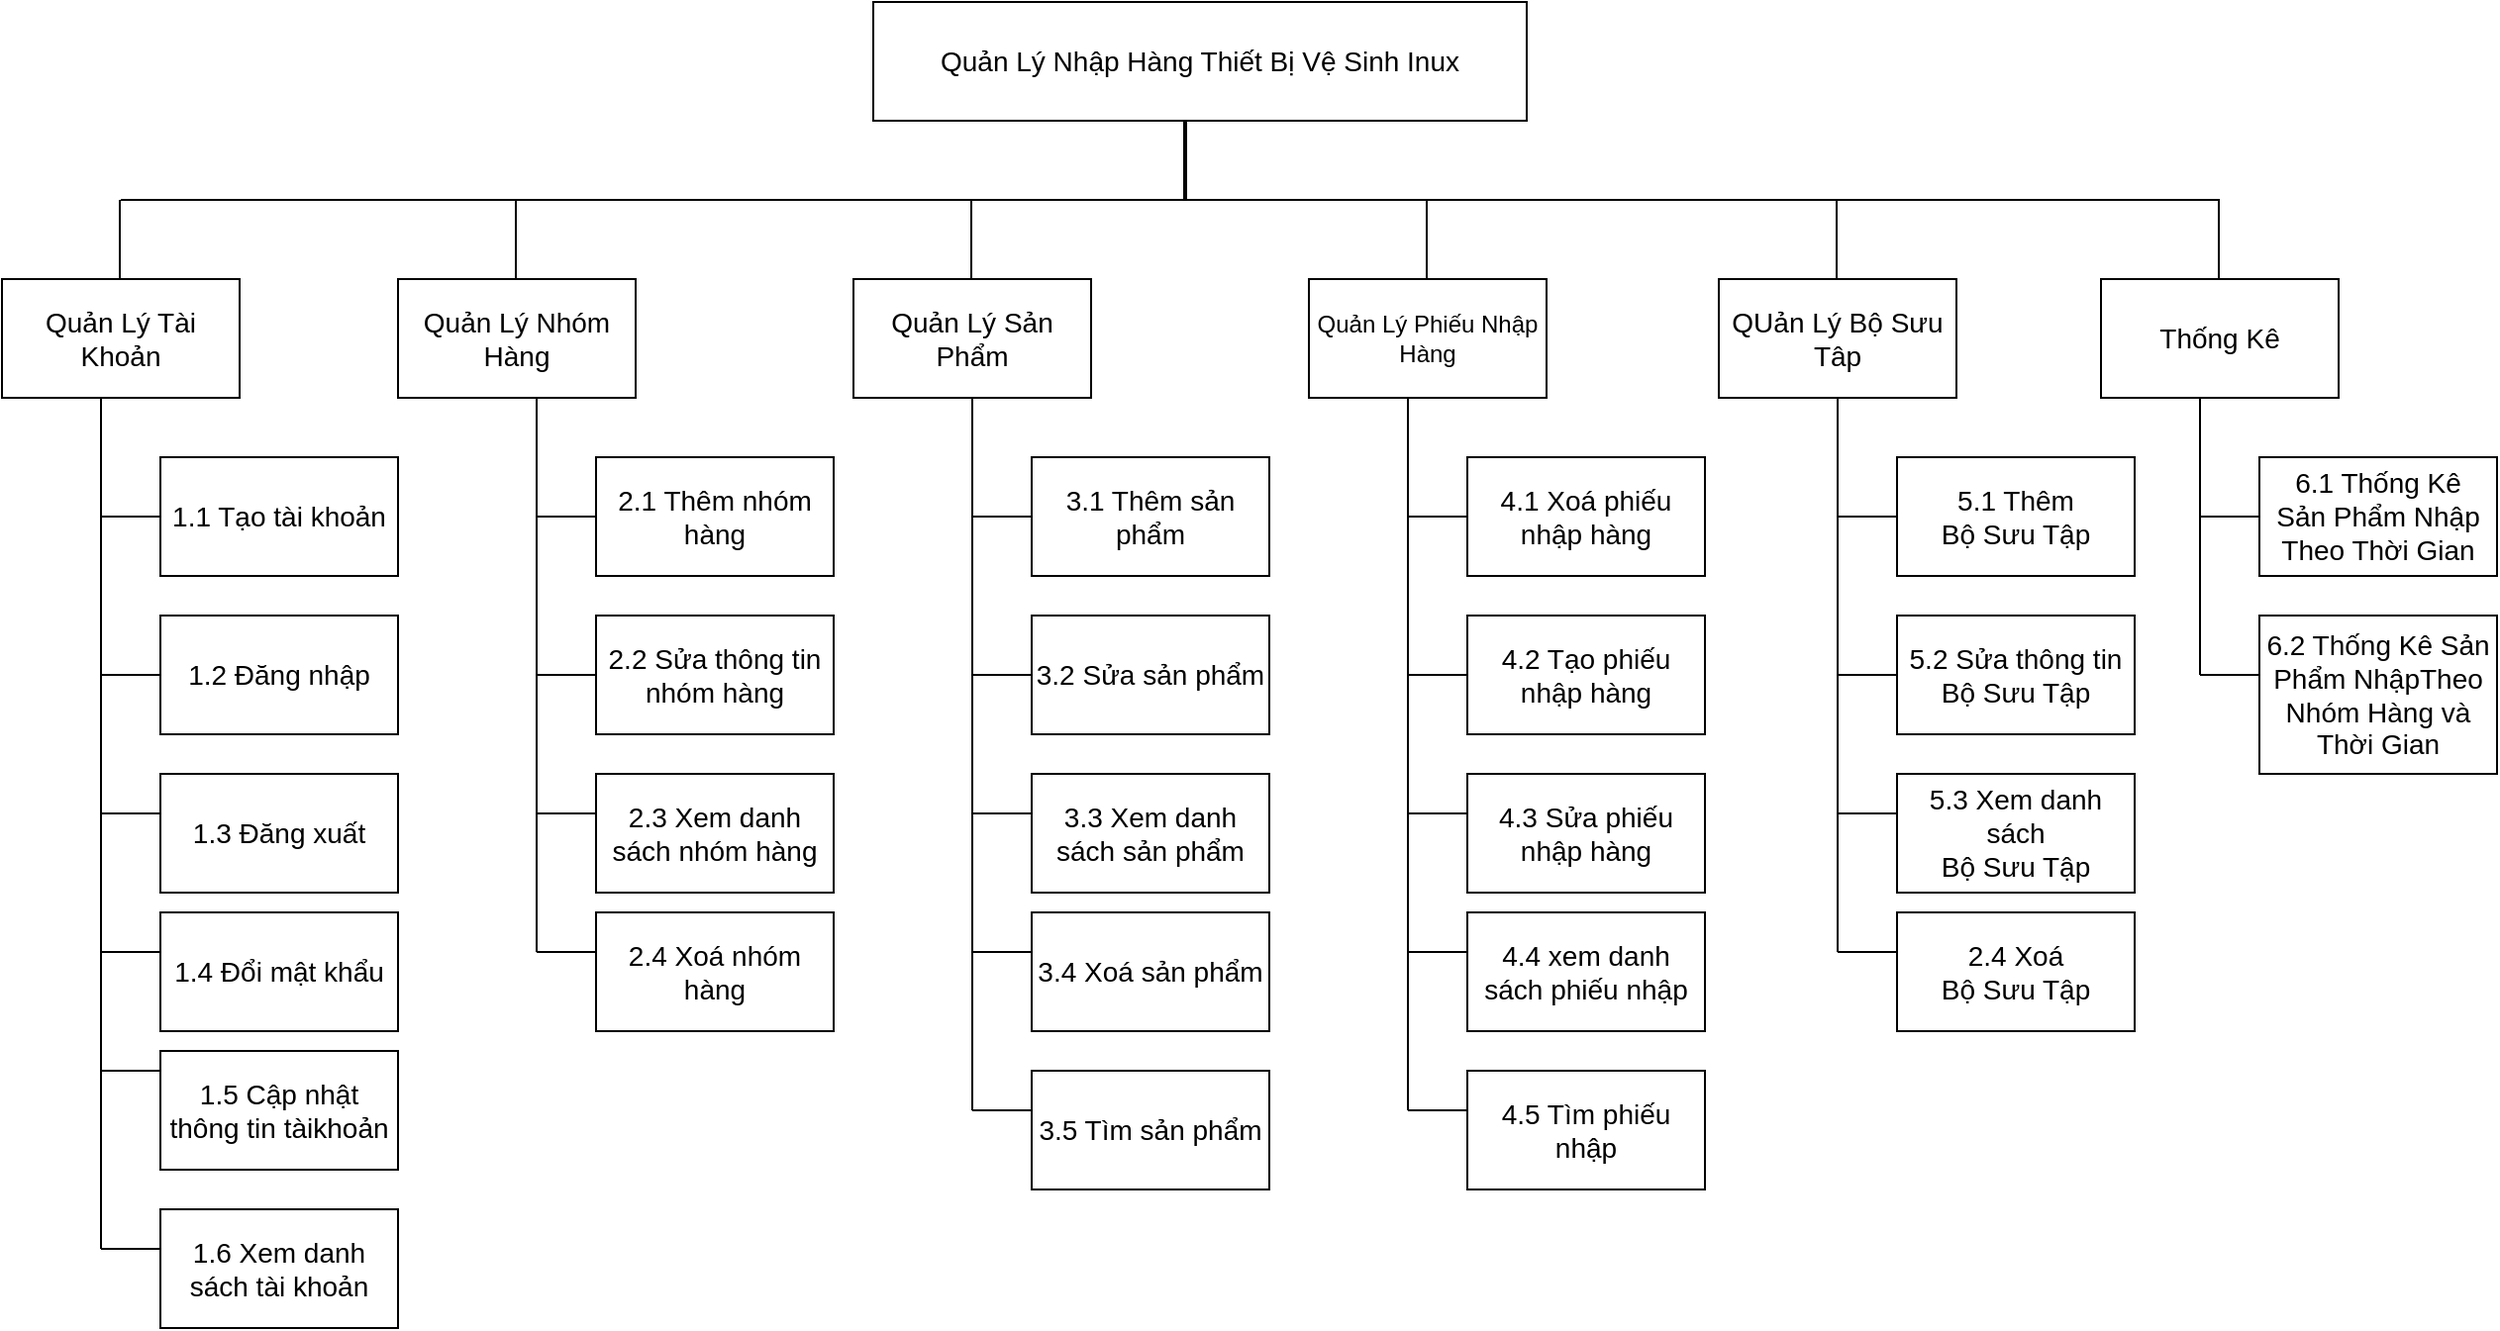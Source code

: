 <mxfile version="13.7.3" type="device"><diagram id="pxkZBzpLknWU2FIUt_qD" name="Page-1"><mxGraphModel dx="1695" dy="1630" grid="1" gridSize="10" guides="1" tooltips="1" connect="1" arrows="1" fold="1" page="1" pageScale="1" pageWidth="827" pageHeight="1169" math="0" shadow="0"><root><mxCell id="0"/><mxCell id="1" parent="0"/><mxCell id="99qyA-vtCgBqnXkUfbwP-1" value="&lt;font style=&quot;font-size: 14px&quot;&gt;Quản Lý Nhập Hàng Thiết Bị Vệ Sinh Inux&lt;br&gt;&lt;/font&gt;" style="rounded=0;whiteSpace=wrap;html=1;" parent="1" vertex="1"><mxGeometry x="400" y="-50" width="330" height="60" as="geometry"/></mxCell><mxCell id="99qyA-vtCgBqnXkUfbwP-2" value="" style="shape=link;html=1;width=-1;" parent="1" edge="1"><mxGeometry width="100" relative="1" as="geometry"><mxPoint x="557.5" y="10" as="sourcePoint"/><mxPoint x="557.5" y="50" as="targetPoint"/></mxGeometry></mxCell><mxCell id="99qyA-vtCgBqnXkUfbwP-4" value="" style="endArrow=none;html=1;" parent="1" edge="1"><mxGeometry width="50" height="50" relative="1" as="geometry"><mxPoint x="20" y="50" as="sourcePoint"/><mxPoint x="1080" y="50" as="targetPoint"/></mxGeometry></mxCell><mxCell id="99qyA-vtCgBqnXkUfbwP-5" value="" style="endArrow=none;html=1;" parent="1" edge="1"><mxGeometry width="50" height="50" relative="1" as="geometry"><mxPoint x="10" y="150" as="sourcePoint"/><mxPoint x="10" y="580" as="targetPoint"/></mxGeometry></mxCell><mxCell id="99qyA-vtCgBqnXkUfbwP-6" value="" style="endArrow=none;html=1;" parent="1" edge="1"><mxGeometry width="50" height="50" relative="1" as="geometry"><mxPoint x="10" y="210" as="sourcePoint"/><mxPoint x="40" y="210" as="targetPoint"/></mxGeometry></mxCell><mxCell id="99qyA-vtCgBqnXkUfbwP-7" value="" style="endArrow=none;html=1;" parent="1" edge="1"><mxGeometry width="50" height="50" relative="1" as="geometry"><mxPoint x="10" y="290" as="sourcePoint"/><mxPoint x="40" y="290" as="targetPoint"/></mxGeometry></mxCell><mxCell id="99qyA-vtCgBqnXkUfbwP-8" value="" style="endArrow=none;html=1;" parent="1" edge="1"><mxGeometry width="50" height="50" relative="1" as="geometry"><mxPoint x="10" y="430" as="sourcePoint"/><mxPoint x="40" y="430" as="targetPoint"/></mxGeometry></mxCell><mxCell id="99qyA-vtCgBqnXkUfbwP-9" value="" style="endArrow=none;html=1;" parent="1" edge="1"><mxGeometry width="50" height="50" relative="1" as="geometry"><mxPoint x="10" y="490" as="sourcePoint"/><mxPoint x="40" y="490" as="targetPoint"/></mxGeometry></mxCell><mxCell id="99qyA-vtCgBqnXkUfbwP-10" value="" style="endArrow=none;html=1;" parent="1" edge="1"><mxGeometry width="50" height="50" relative="1" as="geometry"><mxPoint x="10" y="360" as="sourcePoint"/><mxPoint x="40" y="360" as="targetPoint"/></mxGeometry></mxCell><mxCell id="99qyA-vtCgBqnXkUfbwP-11" value="&lt;font style=&quot;font-size: 14px&quot;&gt;&lt;span&gt;1.1 Tạo tài khoản&lt;/span&gt;&lt;/font&gt;" style="rounded=0;whiteSpace=wrap;html=1;" parent="1" vertex="1"><mxGeometry x="40" y="180" width="120" height="60" as="geometry"/></mxCell><mxCell id="99qyA-vtCgBqnXkUfbwP-12" value="&lt;font style=&quot;font-size: 14px&quot;&gt;&lt;span&gt;1.2 Đăng nhập&lt;/span&gt;&lt;/font&gt;" style="rounded=0;whiteSpace=wrap;html=1;" parent="1" vertex="1"><mxGeometry x="40" y="260" width="120" height="60" as="geometry"/></mxCell><mxCell id="99qyA-vtCgBqnXkUfbwP-13" value="&lt;font style=&quot;font-size: 14px&quot;&gt;&lt;span&gt;1.3 Đăng xuất&lt;/span&gt;&lt;/font&gt;" style="rounded=0;whiteSpace=wrap;html=1;" parent="1" vertex="1"><mxGeometry x="40" y="340" width="120" height="60" as="geometry"/></mxCell><mxCell id="99qyA-vtCgBqnXkUfbwP-14" value="&lt;font style=&quot;font-size: 14px&quot;&gt;&lt;span&gt;1.4 Đổi mật khẩu&lt;/span&gt;&lt;/font&gt;" style="rounded=0;whiteSpace=wrap;html=1;" parent="1" vertex="1"><mxGeometry x="40" y="410" width="120" height="60" as="geometry"/></mxCell><mxCell id="99qyA-vtCgBqnXkUfbwP-15" value="" style="endArrow=none;html=1;" parent="1" edge="1"><mxGeometry width="50" height="50" relative="1" as="geometry"><mxPoint x="230" y="150" as="sourcePoint"/><mxPoint x="230" y="430" as="targetPoint"/></mxGeometry></mxCell><mxCell id="99qyA-vtCgBqnXkUfbwP-16" value="" style="endArrow=none;html=1;" parent="1" edge="1"><mxGeometry width="50" height="50" relative="1" as="geometry"><mxPoint x="230" y="210" as="sourcePoint"/><mxPoint x="260" y="210" as="targetPoint"/></mxGeometry></mxCell><mxCell id="99qyA-vtCgBqnXkUfbwP-17" value="" style="endArrow=none;html=1;" parent="1" edge="1"><mxGeometry width="50" height="50" relative="1" as="geometry"><mxPoint x="230" y="290" as="sourcePoint"/><mxPoint x="260" y="290" as="targetPoint"/></mxGeometry></mxCell><mxCell id="99qyA-vtCgBqnXkUfbwP-18" value="" style="endArrow=none;html=1;" parent="1" edge="1"><mxGeometry width="50" height="50" relative="1" as="geometry"><mxPoint x="230" y="430" as="sourcePoint"/><mxPoint x="260" y="430" as="targetPoint"/></mxGeometry></mxCell><mxCell id="99qyA-vtCgBqnXkUfbwP-20" value="" style="endArrow=none;html=1;" parent="1" edge="1"><mxGeometry width="50" height="50" relative="1" as="geometry"><mxPoint x="230" y="360" as="sourcePoint"/><mxPoint x="260" y="360" as="targetPoint"/></mxGeometry></mxCell><mxCell id="99qyA-vtCgBqnXkUfbwP-21" value="&lt;font style=&quot;font-size: 14px&quot;&gt;&lt;span&gt;2.1 Thêm nhóm hàng&lt;/span&gt;&lt;/font&gt;" style="rounded=0;whiteSpace=wrap;html=1;" parent="1" vertex="1"><mxGeometry x="260" y="180" width="120" height="60" as="geometry"/></mxCell><mxCell id="99qyA-vtCgBqnXkUfbwP-22" value="&lt;font style=&quot;font-size: 14px&quot;&gt;&lt;span&gt;2.2 Sửa thông tin nhóm hàng&lt;/span&gt;&lt;/font&gt;" style="rounded=0;whiteSpace=wrap;html=1;" parent="1" vertex="1"><mxGeometry x="260" y="260" width="120" height="60" as="geometry"/></mxCell><mxCell id="99qyA-vtCgBqnXkUfbwP-23" value="&lt;font style=&quot;font-size: 14px&quot;&gt;&lt;span&gt;2.3 Xem danh sách nhóm hàng&lt;/span&gt;&lt;/font&gt;" style="rounded=0;whiteSpace=wrap;html=1;" parent="1" vertex="1"><mxGeometry x="260" y="340" width="120" height="60" as="geometry"/></mxCell><mxCell id="99qyA-vtCgBqnXkUfbwP-24" value="&lt;font style=&quot;font-size: 14px&quot;&gt;&lt;span&gt;2.4 Xoá nhóm hàng&lt;/span&gt;&lt;/font&gt;" style="rounded=0;whiteSpace=wrap;html=1;" parent="1" vertex="1"><mxGeometry x="260" y="410" width="120" height="60" as="geometry"/></mxCell><mxCell id="99qyA-vtCgBqnXkUfbwP-25" value="" style="endArrow=none;html=1;" parent="1" edge="1"><mxGeometry width="50" height="50" relative="1" as="geometry"><mxPoint x="450" y="150" as="sourcePoint"/><mxPoint x="450" y="510" as="targetPoint"/></mxGeometry></mxCell><mxCell id="99qyA-vtCgBqnXkUfbwP-26" value="" style="endArrow=none;html=1;" parent="1" edge="1"><mxGeometry width="50" height="50" relative="1" as="geometry"><mxPoint x="450" y="210" as="sourcePoint"/><mxPoint x="480" y="210" as="targetPoint"/></mxGeometry></mxCell><mxCell id="99qyA-vtCgBqnXkUfbwP-27" value="" style="endArrow=none;html=1;" parent="1" edge="1"><mxGeometry width="50" height="50" relative="1" as="geometry"><mxPoint x="450" y="290" as="sourcePoint"/><mxPoint x="480" y="290" as="targetPoint"/></mxGeometry></mxCell><mxCell id="99qyA-vtCgBqnXkUfbwP-28" value="" style="endArrow=none;html=1;" parent="1" edge="1"><mxGeometry width="50" height="50" relative="1" as="geometry"><mxPoint x="450" y="430" as="sourcePoint"/><mxPoint x="480" y="430" as="targetPoint"/></mxGeometry></mxCell><mxCell id="99qyA-vtCgBqnXkUfbwP-30" value="" style="endArrow=none;html=1;" parent="1" edge="1"><mxGeometry width="50" height="50" relative="1" as="geometry"><mxPoint x="450" y="360" as="sourcePoint"/><mxPoint x="480" y="360" as="targetPoint"/></mxGeometry></mxCell><mxCell id="99qyA-vtCgBqnXkUfbwP-31" value="&lt;font style=&quot;font-size: 14px&quot;&gt;&lt;span&gt;3.1 Thêm sản phẩm&lt;/span&gt;&lt;/font&gt;" style="rounded=0;whiteSpace=wrap;html=1;" parent="1" vertex="1"><mxGeometry x="480" y="180" width="120" height="60" as="geometry"/></mxCell><mxCell id="99qyA-vtCgBqnXkUfbwP-32" value="&lt;font style=&quot;font-size: 14px&quot;&gt;&lt;span&gt;3.2 Sửa sản phẩm&lt;/span&gt;&lt;/font&gt;" style="rounded=0;whiteSpace=wrap;html=1;" parent="1" vertex="1"><mxGeometry x="480" y="260" width="120" height="60" as="geometry"/></mxCell><mxCell id="99qyA-vtCgBqnXkUfbwP-33" value="&lt;font style=&quot;font-size: 14px&quot;&gt;&lt;span&gt;3.3 Xem danh sách sản phẩm&lt;/span&gt;&lt;/font&gt;" style="rounded=0;whiteSpace=wrap;html=1;" parent="1" vertex="1"><mxGeometry x="480" y="340" width="120" height="60" as="geometry"/></mxCell><mxCell id="99qyA-vtCgBqnXkUfbwP-34" value="&lt;font style=&quot;font-size: 14px&quot;&gt;&lt;span&gt;3.4 Xoá sản phẩm&lt;/span&gt;&lt;/font&gt;" style="rounded=0;whiteSpace=wrap;html=1;" parent="1" vertex="1"><mxGeometry x="480" y="410" width="120" height="60" as="geometry"/></mxCell><mxCell id="99qyA-vtCgBqnXkUfbwP-35" value="" style="endArrow=none;html=1;" parent="1" edge="1"><mxGeometry width="50" height="50" relative="1" as="geometry"><mxPoint x="670" y="150" as="sourcePoint"/><mxPoint x="670" y="510" as="targetPoint"/></mxGeometry></mxCell><mxCell id="99qyA-vtCgBqnXkUfbwP-36" value="" style="endArrow=none;html=1;" parent="1" edge="1"><mxGeometry width="50" height="50" relative="1" as="geometry"><mxPoint x="670" y="210" as="sourcePoint"/><mxPoint x="700" y="210" as="targetPoint"/></mxGeometry></mxCell><mxCell id="99qyA-vtCgBqnXkUfbwP-37" value="" style="endArrow=none;html=1;" parent="1" edge="1"><mxGeometry width="50" height="50" relative="1" as="geometry"><mxPoint x="670" y="290" as="sourcePoint"/><mxPoint x="700" y="290" as="targetPoint"/></mxGeometry></mxCell><mxCell id="99qyA-vtCgBqnXkUfbwP-38" value="" style="endArrow=none;html=1;" parent="1" edge="1"><mxGeometry width="50" height="50" relative="1" as="geometry"><mxPoint x="670" y="430" as="sourcePoint"/><mxPoint x="700" y="430" as="targetPoint"/></mxGeometry></mxCell><mxCell id="99qyA-vtCgBqnXkUfbwP-40" value="" style="endArrow=none;html=1;" parent="1" edge="1"><mxGeometry width="50" height="50" relative="1" as="geometry"><mxPoint x="670" y="360" as="sourcePoint"/><mxPoint x="700" y="360" as="targetPoint"/></mxGeometry></mxCell><mxCell id="99qyA-vtCgBqnXkUfbwP-41" value="&lt;font style=&quot;font-size: 14px&quot;&gt;&lt;span&gt;4.1 Xoá phiếu nhập hàng&lt;/span&gt;&lt;/font&gt;" style="rounded=0;whiteSpace=wrap;html=1;" parent="1" vertex="1"><mxGeometry x="700" y="180" width="120" height="60" as="geometry"/></mxCell><mxCell id="99qyA-vtCgBqnXkUfbwP-42" value="&lt;font style=&quot;font-size: 14px&quot;&gt;&lt;span&gt;4.2 Tạo phiếu nhập hàng&lt;/span&gt;&lt;/font&gt;" style="rounded=0;whiteSpace=wrap;html=1;" parent="1" vertex="1"><mxGeometry x="700" y="260" width="120" height="60" as="geometry"/></mxCell><mxCell id="99qyA-vtCgBqnXkUfbwP-43" value="&lt;font style=&quot;font-size: 14px&quot;&gt;&lt;span&gt;4.3 Sửa phiếu nhập hàng&lt;/span&gt;&lt;/font&gt;" style="rounded=0;whiteSpace=wrap;html=1;" parent="1" vertex="1"><mxGeometry x="700" y="340" width="120" height="60" as="geometry"/></mxCell><mxCell id="99qyA-vtCgBqnXkUfbwP-44" value="&lt;font style=&quot;font-size: 14px&quot;&gt;&lt;span&gt;4.4 xem danh sách phiếu nhập&lt;/span&gt;&lt;/font&gt;" style="rounded=0;whiteSpace=wrap;html=1;" parent="1" vertex="1"><mxGeometry x="700" y="410" width="120" height="60" as="geometry"/></mxCell><mxCell id="99qyA-vtCgBqnXkUfbwP-45" value="" style="endArrow=none;html=1;" parent="1" edge="1"><mxGeometry width="50" height="50" relative="1" as="geometry"><mxPoint x="1070" y="150" as="sourcePoint"/><mxPoint x="1070" y="290" as="targetPoint"/></mxGeometry></mxCell><mxCell id="99qyA-vtCgBqnXkUfbwP-46" value="" style="endArrow=none;html=1;" parent="1" edge="1"><mxGeometry width="50" height="50" relative="1" as="geometry"><mxPoint x="1070" y="210" as="sourcePoint"/><mxPoint x="1100" y="210" as="targetPoint"/></mxGeometry></mxCell><mxCell id="99qyA-vtCgBqnXkUfbwP-47" value="" style="endArrow=none;html=1;" parent="1" edge="1"><mxGeometry width="50" height="50" relative="1" as="geometry"><mxPoint x="1070" y="290" as="sourcePoint"/><mxPoint x="1100" y="290" as="targetPoint"/></mxGeometry></mxCell><mxCell id="99qyA-vtCgBqnXkUfbwP-51" value="&lt;table&gt;&lt;tbody&gt;&lt;tr&gt;&lt;td valign=&quot;top&quot;&gt;&lt;p&gt;&lt;font style=&quot;font-size: 14px&quot;&gt;&lt;span&gt;6.1 Thống Kê Sản Phẩm Nhập Theo Thời  Gian&lt;/span&gt;&lt;/font&gt;&lt;/p&gt;&lt;/td&gt;&lt;/tr&gt;&lt;/tbody&gt;&lt;/table&gt;" style="rounded=0;whiteSpace=wrap;html=1;" parent="1" vertex="1"><mxGeometry x="1100" y="180" width="120" height="60" as="geometry"/></mxCell><mxCell id="99qyA-vtCgBqnXkUfbwP-52" value="&lt;font style=&quot;font-size: 14px&quot;&gt;&lt;span&gt;6.2 Thống Kê Sản Phẩm NhậpTheo Nhóm Hàng và Thời Gian&lt;/span&gt;&lt;/font&gt;" style="rounded=0;whiteSpace=wrap;html=1;" parent="1" vertex="1"><mxGeometry x="1100" y="260" width="120" height="80" as="geometry"/></mxCell><mxCell id="99qyA-vtCgBqnXkUfbwP-56" value="&lt;font style=&quot;font-size: 14px&quot;&gt;&lt;span&gt;1.5 Cập nhật thông tin tàikhoản&lt;/span&gt;&lt;/font&gt;" style="rounded=0;whiteSpace=wrap;html=1;" parent="1" vertex="1"><mxGeometry x="40" y="480" width="120" height="60" as="geometry"/></mxCell><mxCell id="99qyA-vtCgBqnXkUfbwP-57" value="" style="endArrow=none;html=1;" parent="1" edge="1"><mxGeometry width="50" height="50" relative="1" as="geometry"><mxPoint x="10" y="580" as="sourcePoint"/><mxPoint x="40.0" y="580" as="targetPoint"/></mxGeometry></mxCell><mxCell id="99qyA-vtCgBqnXkUfbwP-58" value="&lt;font style=&quot;font-size: 14px&quot;&gt;&lt;span&gt;1.6 Xem danh sách tài khoản&lt;/span&gt;&lt;/font&gt;" style="rounded=0;whiteSpace=wrap;html=1;" parent="1" vertex="1"><mxGeometry x="40" y="560" width="120" height="60" as="geometry"/></mxCell><mxCell id="99qyA-vtCgBqnXkUfbwP-70" value="" style="endArrow=none;html=1;" parent="1" edge="1"><mxGeometry width="50" height="50" relative="1" as="geometry"><mxPoint x="887" y="150" as="sourcePoint"/><mxPoint x="887" y="430" as="targetPoint"/></mxGeometry></mxCell><mxCell id="99qyA-vtCgBqnXkUfbwP-71" value="" style="endArrow=none;html=1;" parent="1" edge="1"><mxGeometry width="50" height="50" relative="1" as="geometry"><mxPoint x="887" y="210" as="sourcePoint"/><mxPoint x="917.0" y="210" as="targetPoint"/></mxGeometry></mxCell><mxCell id="99qyA-vtCgBqnXkUfbwP-72" value="" style="endArrow=none;html=1;" parent="1" edge="1"><mxGeometry width="50" height="50" relative="1" as="geometry"><mxPoint x="887" y="290" as="sourcePoint"/><mxPoint x="917.0" y="290" as="targetPoint"/></mxGeometry></mxCell><mxCell id="99qyA-vtCgBqnXkUfbwP-73" value="" style="endArrow=none;html=1;" parent="1" edge="1"><mxGeometry width="50" height="50" relative="1" as="geometry"><mxPoint x="887" y="430" as="sourcePoint"/><mxPoint x="917.0" y="430" as="targetPoint"/></mxGeometry></mxCell><mxCell id="99qyA-vtCgBqnXkUfbwP-74" value="" style="endArrow=none;html=1;" parent="1" edge="1"><mxGeometry width="50" height="50" relative="1" as="geometry"><mxPoint x="887" y="360" as="sourcePoint"/><mxPoint x="917.0" y="360" as="targetPoint"/></mxGeometry></mxCell><mxCell id="99qyA-vtCgBqnXkUfbwP-75" value="&lt;font style=&quot;font-size: 14px&quot;&gt;&lt;span&gt;5.1 Thêm &lt;/span&gt;&lt;/font&gt;&lt;br&gt;&lt;font style=&quot;font-size: 14px&quot;&gt;&lt;span&gt;&lt;font style=&quot;font-size: 14px&quot;&gt;&lt;span&gt;Bộ Sưu Tập&lt;/span&gt;&lt;/font&gt;&lt;/span&gt;&lt;/font&gt;" style="rounded=0;whiteSpace=wrap;html=1;" parent="1" vertex="1"><mxGeometry x="917" y="180" width="120" height="60" as="geometry"/></mxCell><mxCell id="99qyA-vtCgBqnXkUfbwP-76" value="&lt;font style=&quot;font-size: 14px&quot;&gt;&lt;span&gt;5.2 Sửa thông tin Bộ Sưu Tập&lt;br&gt;&lt;/span&gt;&lt;/font&gt;" style="rounded=0;whiteSpace=wrap;html=1;" parent="1" vertex="1"><mxGeometry x="917" y="260" width="120" height="60" as="geometry"/></mxCell><mxCell id="99qyA-vtCgBqnXkUfbwP-77" value="&lt;font style=&quot;font-size: 14px&quot;&gt;&lt;span&gt;5.3 Xem danh sách &lt;/span&gt;&lt;/font&gt;&lt;br&gt;&lt;font style=&quot;font-size: 14px&quot;&gt;&lt;span&gt;&lt;font style=&quot;font-size: 14px&quot;&gt;&lt;span&gt;Bộ Sưu Tập&lt;/span&gt;&lt;/font&gt;&lt;/span&gt;&lt;/font&gt;" style="rounded=0;whiteSpace=wrap;html=1;" parent="1" vertex="1"><mxGeometry x="917" y="340" width="120" height="60" as="geometry"/></mxCell><mxCell id="99qyA-vtCgBqnXkUfbwP-78" value="&lt;font style=&quot;font-size: 14px&quot;&gt;&lt;span&gt;2.4 Xoá &lt;/span&gt;&lt;/font&gt;&lt;br&gt;&lt;font style=&quot;font-size: 14px&quot;&gt;&lt;span&gt;&lt;font style=&quot;font-size: 14px&quot;&gt;&lt;span&gt;Bộ Sưu Tập&lt;/span&gt;&lt;/font&gt;&lt;/span&gt;&lt;/font&gt;" style="rounded=0;whiteSpace=wrap;html=1;" parent="1" vertex="1"><mxGeometry x="917" y="410" width="120" height="60" as="geometry"/></mxCell><mxCell id="InORb0ODzVXyLuKHkXB--3" value="&lt;font style=&quot;font-size: 14px&quot;&gt;Thống Kê&lt;/font&gt;" style="rounded=0;whiteSpace=wrap;html=1;" parent="1" vertex="1"><mxGeometry x="1020" y="90" width="120" height="60" as="geometry"/></mxCell><mxCell id="InORb0ODzVXyLuKHkXB--4" value="" style="endArrow=none;html=1;" parent="1" edge="1"><mxGeometry width="50" height="50" relative="1" as="geometry"><mxPoint x="1079.5" y="90" as="sourcePoint"/><mxPoint x="1079.5" y="50" as="targetPoint"/></mxGeometry></mxCell><mxCell id="InORb0ODzVXyLuKHkXB--5" value="&lt;font style=&quot;font-size: 14px&quot;&gt;Quản Lý Tài Khoản&lt;/font&gt;" style="rounded=0;whiteSpace=wrap;html=1;" parent="1" vertex="1"><mxGeometry x="-40" y="90" width="120" height="60" as="geometry"/></mxCell><mxCell id="InORb0ODzVXyLuKHkXB--6" value="" style="endArrow=none;html=1;" parent="1" edge="1"><mxGeometry width="50" height="50" relative="1" as="geometry"><mxPoint x="19.5" y="90" as="sourcePoint"/><mxPoint x="19.5" y="50" as="targetPoint"/></mxGeometry></mxCell><mxCell id="InORb0ODzVXyLuKHkXB--7" value="&lt;font style=&quot;font-size: 14px&quot;&gt;Quản Lý Nhóm Hàng&lt;/font&gt;" style="rounded=0;whiteSpace=wrap;html=1;" parent="1" vertex="1"><mxGeometry x="160" y="90" width="120" height="60" as="geometry"/></mxCell><mxCell id="InORb0ODzVXyLuKHkXB--8" value="" style="endArrow=none;html=1;" parent="1" edge="1"><mxGeometry width="50" height="50" relative="1" as="geometry"><mxPoint x="219.5" y="90" as="sourcePoint"/><mxPoint x="219.5" y="50" as="targetPoint"/></mxGeometry></mxCell><mxCell id="InORb0ODzVXyLuKHkXB--9" value="&lt;font style=&quot;font-size: 14px&quot;&gt;Quản Lý Sản Phẩm&lt;/font&gt;" style="rounded=0;whiteSpace=wrap;html=1;" parent="1" vertex="1"><mxGeometry x="390" y="90" width="120" height="60" as="geometry"/></mxCell><mxCell id="InORb0ODzVXyLuKHkXB--10" value="" style="endArrow=none;html=1;" parent="1" edge="1"><mxGeometry width="50" height="50" relative="1" as="geometry"><mxPoint x="449.5" y="90" as="sourcePoint"/><mxPoint x="449.5" y="50" as="targetPoint"/></mxGeometry></mxCell><mxCell id="InORb0ODzVXyLuKHkXB--11" value="Quản Lý Phiếu Nhập Hàng" style="rounded=0;whiteSpace=wrap;html=1;" parent="1" vertex="1"><mxGeometry x="620" y="90" width="120" height="60" as="geometry"/></mxCell><mxCell id="InORb0ODzVXyLuKHkXB--12" value="" style="endArrow=none;html=1;" parent="1" edge="1"><mxGeometry width="50" height="50" relative="1" as="geometry"><mxPoint x="679.5" y="90" as="sourcePoint"/><mxPoint x="679.5" y="50" as="targetPoint"/></mxGeometry></mxCell><mxCell id="InORb0ODzVXyLuKHkXB--13" value="&lt;font style=&quot;font-size: 14px&quot;&gt;QUản Lý Bộ Sưu Tâp&lt;/font&gt;" style="rounded=0;whiteSpace=wrap;html=1;" parent="1" vertex="1"><mxGeometry x="827" y="90" width="120" height="60" as="geometry"/></mxCell><mxCell id="InORb0ODzVXyLuKHkXB--14" value="" style="endArrow=none;html=1;" parent="1" edge="1"><mxGeometry width="50" height="50" relative="1" as="geometry"><mxPoint x="886.5" y="90" as="sourcePoint"/><mxPoint x="886.5" y="50" as="targetPoint"/></mxGeometry></mxCell><mxCell id="G7vfmZ_ecbZgh5e_fv4T-1" value="" style="endArrow=none;html=1;" edge="1" parent="1"><mxGeometry width="50" height="50" relative="1" as="geometry"><mxPoint x="450" y="510" as="sourcePoint"/><mxPoint x="480" y="510" as="targetPoint"/></mxGeometry></mxCell><mxCell id="G7vfmZ_ecbZgh5e_fv4T-2" value="&lt;font style=&quot;font-size: 14px&quot;&gt;&lt;span&gt;3.5 Tìm sản phẩm&lt;/span&gt;&lt;/font&gt;" style="rounded=0;whiteSpace=wrap;html=1;" vertex="1" parent="1"><mxGeometry x="480" y="490" width="120" height="60" as="geometry"/></mxCell><mxCell id="G7vfmZ_ecbZgh5e_fv4T-3" value="" style="endArrow=none;html=1;" edge="1" parent="1"><mxGeometry width="50" height="50" relative="1" as="geometry"><mxPoint x="670" y="510" as="sourcePoint"/><mxPoint x="700" y="510" as="targetPoint"/></mxGeometry></mxCell><mxCell id="G7vfmZ_ecbZgh5e_fv4T-4" value="&lt;font style=&quot;font-size: 14px&quot;&gt;&lt;span&gt;4.5 Tìm phiếu nhập&lt;/span&gt;&lt;/font&gt;" style="rounded=0;whiteSpace=wrap;html=1;" vertex="1" parent="1"><mxGeometry x="700" y="490" width="120" height="60" as="geometry"/></mxCell></root></mxGraphModel></diagram></mxfile>